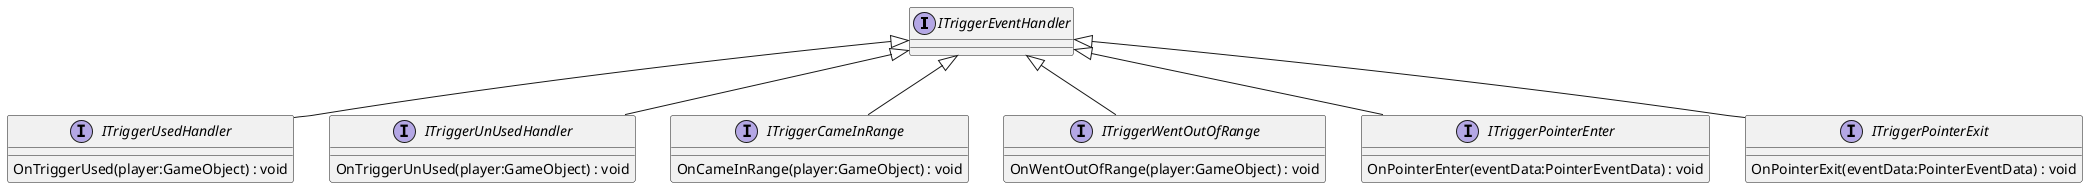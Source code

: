 @startuml
interface ITriggerEventHandler {
}
interface ITriggerUsedHandler {
    OnTriggerUsed(player:GameObject) : void
}
interface ITriggerUnUsedHandler {
    OnTriggerUnUsed(player:GameObject) : void
}
interface ITriggerCameInRange {
    OnCameInRange(player:GameObject) : void
}
interface ITriggerWentOutOfRange {
    OnWentOutOfRange(player:GameObject) : void
}
interface ITriggerPointerEnter {
    OnPointerEnter(eventData:PointerEventData) : void
}
interface ITriggerPointerExit {
    OnPointerExit(eventData:PointerEventData) : void
}
ITriggerEventHandler <|-- ITriggerUsedHandler
ITriggerEventHandler <|-- ITriggerUnUsedHandler
ITriggerEventHandler <|-- ITriggerCameInRange
ITriggerEventHandler <|-- ITriggerWentOutOfRange
ITriggerEventHandler <|-- ITriggerPointerEnter
ITriggerEventHandler <|-- ITriggerPointerExit
@enduml
